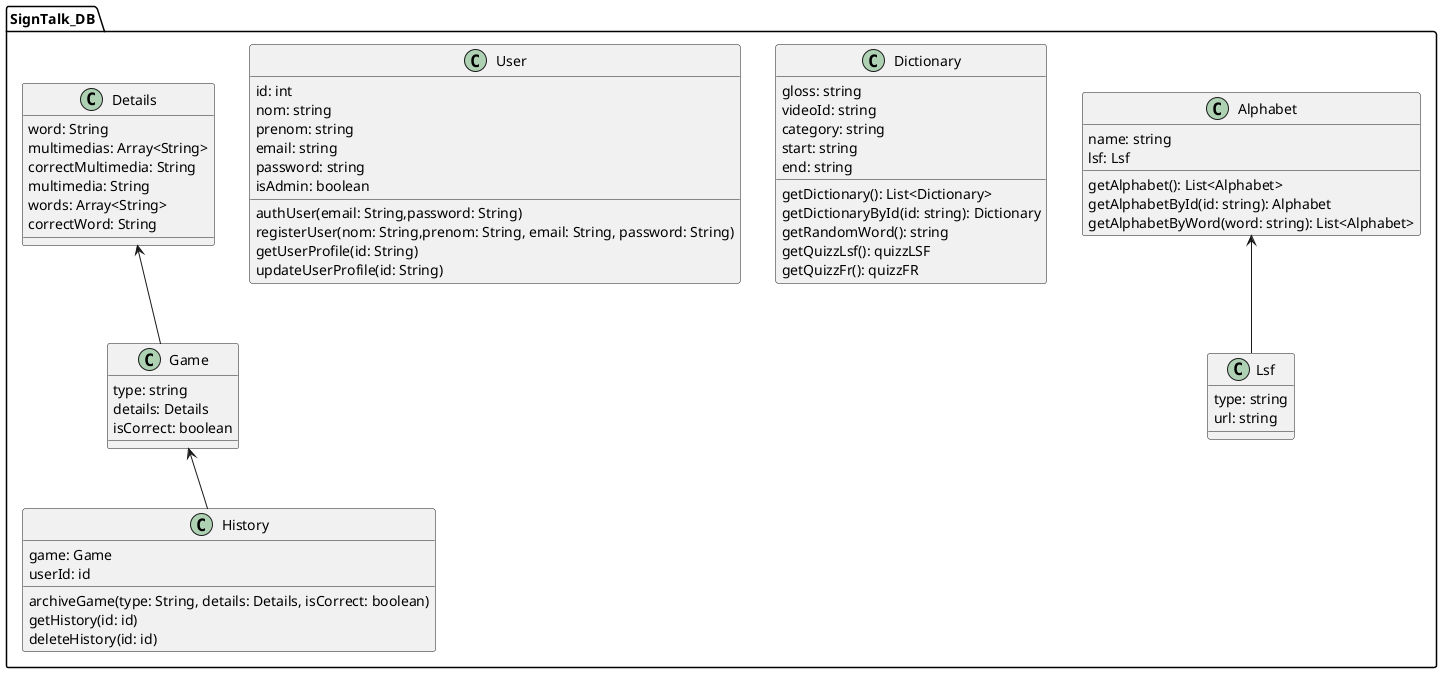 @startuml

package SignTalk_DB {
   
    class Lsf {
        type: string
        url: string
    }

    class Alphabet {
        name: string
        lsf: Lsf
        getAlphabet(): List<Alphabet>
        getAlphabetById(id: string): Alphabet
        getAlphabetByWord(word: string): List<Alphabet>    
    }

    class Dictionary {
        gloss: string
        videoId: string
        category: string
        start: string
        end: string
        getDictionary(): List<Dictionary>
        getDictionaryById(id: string): Dictionary
        getRandomWord(): string
        getQuizzLsf(): quizzLSF
        getQuizzFr(): quizzFR
    }


    class User {
            id: int
            nom: string 
            prenom: string 
            email: string
            password: string
            isAdmin: boolean 
            authUser(email: String,password: String)
            registerUser(nom: String,prenom: String, email: String, password: String)
            getUserProfile(id: String)
            updateUserProfile(id: String)
    }

    class Details {
        word: String
        multimedias: Array<String>
        correctMultimedia: String 
        multimedia: String 
        words: Array<String> 
        correctWord: String 
    }

    class Game {
        type: string
        details: Details 
        isCorrect: boolean
    }

    class History {
        game: Game 
        userId: id 
        archiveGame(type: String, details: Details, isCorrect: boolean)
        getHistory(id: id)
        deleteHistory(id: id)
    }

    Alphabet <-- Lsf  
    Details <-- Game 
    Game <-- History
}

@enduml